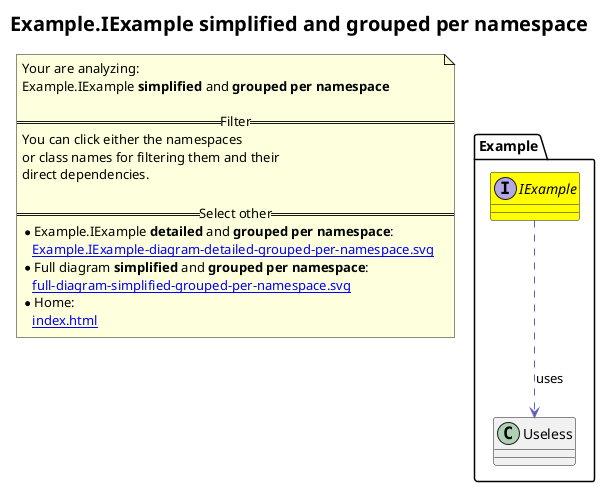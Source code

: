 @startuml
title <size:20>Example.IExample **simplified** and **grouped per namespace**</size>
note "Your are analyzing:\nExample.IExample **simplified** and **grouped per namespace**\n\n==Filter==\nYou can click either the namespaces \nor class names for filtering them and their\ndirect dependencies.\n\n==Select other==\n* Example.IExample **detailed** and **grouped per namespace**:\n   [[Example.IExample-diagram-detailed-grouped-per-namespace.svg]]\n* Full diagram **simplified** and **grouped per namespace**:\n   [[full-diagram-simplified-grouped-per-namespace.svg]]\n* Home:\n   [[index.html]]" as FloatingNote
namespace Example [[Example-diagram-simplified-grouped-per-namespace.svg]] {
interface Example.IExample [[Example.IExample-diagram-simplified-grouped-per-namespace.svg]] #yellow {
}
class Example.Useless [[Example.Useless-diagram-simplified-grouped-per-namespace.svg]]  {
}
'Compared namespace Example [[Example-diagram-simplified-grouped-per-namespace.svg]] { with last element of }
' Closing all previous_sub_namespace_list namespace None because file analysis is finished.
' Closing namespace Example
}
 ' *************************************** 
 ' *************************************** 
 ' *************************************** 
' Class relations extracted from namespace:
' Example
Example.IExample .[#6060BB].> Example.Useless  : uses 
@enduml